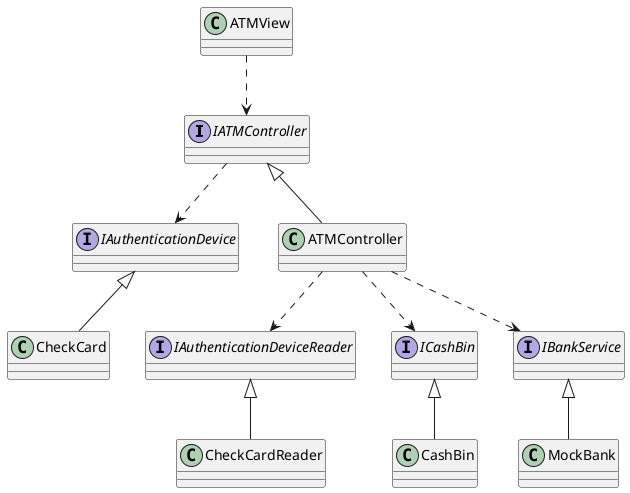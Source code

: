 @startuml
interface IATMController
interface IAuthenticationDevice
interface IAuthenticationDeviceReader
interface ICashBin
interface IBankService
class ATMController
class CheckCard
class CheckCardReader
class CashBin
class MockBank
class ATMView

IATMController <|-- ATMController
IAuthenticationDevice <|-- CheckCard
IAuthenticationDeviceReader <|-- CheckCardReader
ICashBin <|-- CashBin
IBankService <|-- MockBank

ATMView ..> IATMController
ATMController ..> IAuthenticationDeviceReader
ATMController ..> ICashBin
ATMController ..> IBankService

IATMController ..> IAuthenticationDevice
@enduml